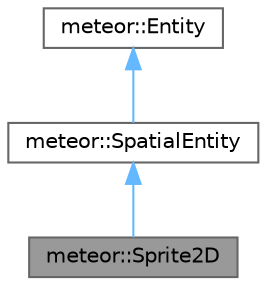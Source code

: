 digraph "meteor::Sprite2D"
{
 // LATEX_PDF_SIZE
  bgcolor="transparent";
  edge [fontname=Helvetica,fontsize=10,labelfontname=Helvetica,labelfontsize=10];
  node [fontname=Helvetica,fontsize=10,shape=box,height=0.2,width=0.4];
  Node1 [id="Node000001",label="meteor::Sprite2D",height=0.2,width=0.4,color="gray40", fillcolor="grey60", style="filled", fontcolor="black",tooltip="This entity enables sprite rendering in meteor."];
  Node2 -> Node1 [id="edge1_Node000001_Node000002",dir="back",color="steelblue1",style="solid",tooltip=" "];
  Node2 [id="Node000002",label="meteor::SpatialEntity",height=0.2,width=0.4,color="gray40", fillcolor="white", style="filled",URL="$classmeteor_1_1_spatial_entity.html",tooltip="Spatial Entity is the base entity for all types present in scene. This entity keeps track of spatial ..."];
  Node3 -> Node2 [id="edge2_Node000002_Node000003",dir="back",color="steelblue1",style="solid",tooltip=" "];
  Node3 [id="Node000003",label="meteor::Entity",height=0.2,width=0.4,color="gray40", fillcolor="white", style="filled",URL="$classmeteor_1_1_entity.html",tooltip="An Entity is the base class for all data and behaviour oriented objects in meteor...."];
}
